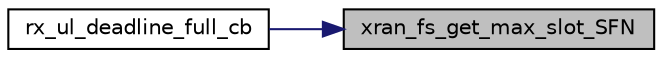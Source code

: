 digraph "xran_fs_get_max_slot_SFN"
{
 // LATEX_PDF_SIZE
  edge [fontname="Helvetica",fontsize="10",labelfontname="Helvetica",labelfontsize="10"];
  node [fontname="Helvetica",fontsize="10",shape=record];
  rankdir="RL";
  Node1 [label="xran_fs_get_max_slot_SFN",height=0.2,width=0.4,color="black", fillcolor="grey75", style="filled", fontcolor="black",tooltip=" "];
  Node1 -> Node2 [dir="back",color="midnightblue",fontsize="10",style="solid",fontname="Helvetica"];
  Node2 [label="rx_ul_deadline_full_cb",height=0.2,width=0.4,color="black", fillcolor="white", style="filled",URL="$xran__main_8c.html#a63aa00dad3b771f4db5df8ca8ac68323",tooltip=" "];
}
